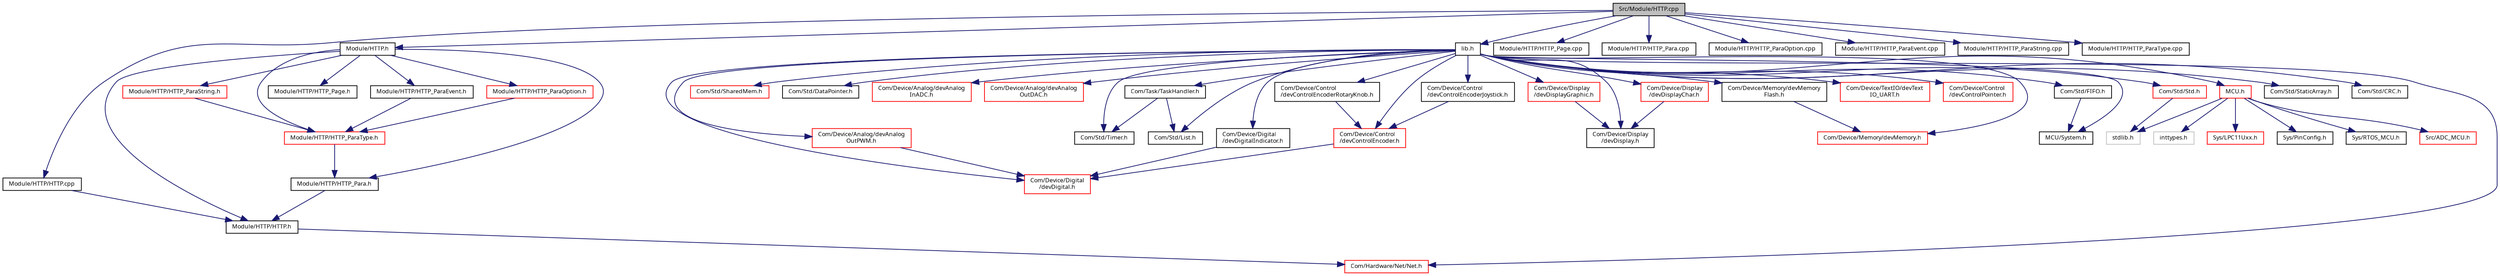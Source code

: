 digraph "Src/Module/HTTP.cpp"
{
  edge [fontname="Sans",fontsize="8",labelfontname="Sans",labelfontsize="8"];
  node [fontname="Sans",fontsize="8",shape=record];
  Node1 [label="Src/Module/HTTP.cpp",height=0.2,width=0.4,color="black", fillcolor="grey75", style="filled", fontcolor="black"];
  Node1 -> Node2 [color="midnightblue",fontsize="8",style="solid",fontname="Sans"];
  Node2 [label="lib.h",height=0.2,width=0.4,color="black", fillcolor="white", style="filled",URL="$lib_8h.html",tooltip="Library main include file. "];
  Node2 -> Node3 [color="midnightblue",fontsize="8",style="solid",fontname="Sans"];
  Node3 [label="MCU/System.h",height=0.2,width=0.4,color="black", fillcolor="white", style="filled",URL="$_system_8h.html"];
  Node2 -> Node4 [color="midnightblue",fontsize="8",style="solid",fontname="Sans"];
  Node4 [label="MCU.h",height=0.2,width=0.4,color="red", fillcolor="white", style="filled",URL="$_m_c_u_8h_source.html"];
  Node4 -> Node5 [color="midnightblue",fontsize="8",style="solid",fontname="Sans"];
  Node5 [label="inttypes.h",height=0.2,width=0.4,color="grey75", fillcolor="white", style="filled"];
  Node4 -> Node6 [color="midnightblue",fontsize="8",style="solid",fontname="Sans"];
  Node6 [label="Sys/LPC11Uxx.h",height=0.2,width=0.4,color="red", fillcolor="white", style="filled",URL="$_l_p_c11_uxx_8h.html",tooltip="Include controller specific header files. "];
  Node4 -> Node7 [color="midnightblue",fontsize="8",style="solid",fontname="Sans"];
  Node7 [label="stdlib.h",height=0.2,width=0.4,color="grey75", fillcolor="white", style="filled"];
  Node4 -> Node8 [color="midnightblue",fontsize="8",style="solid",fontname="Sans"];
  Node8 [label="Sys/PinConfig.h",height=0.2,width=0.4,color="black", fillcolor="white", style="filled",URL="$_pin_config_8h.html",tooltip="Pin mapping of controller peripherals. "];
  Node4 -> Node9 [color="midnightblue",fontsize="8",style="solid",fontname="Sans"];
  Node9 [label="Sys/RTOS_MCU.h",height=0.2,width=0.4,color="black", fillcolor="white", style="filled",URL="$_r_t_o_s___m_c_u_8h.html"];
  Node4 -> Node10 [color="midnightblue",fontsize="8",style="solid",fontname="Sans"];
  Node10 [label="Src/ADC_MCU.h",height=0.2,width=0.4,color="red", fillcolor="white", style="filled",URL="$_a_d_c___m_c_u_8h.html"];
  Node2 -> Node11 [color="midnightblue",fontsize="8",style="solid",fontname="Sans"];
  Node11 [label="Com/Hardware/Net/Net.h",height=0.2,width=0.4,color="red", fillcolor="white", style="filled",URL="$_net_8h.html"];
  Node2 -> Node12 [color="midnightblue",fontsize="8",style="solid",fontname="Sans"];
  Node12 [label="Com/Std/Std.h",height=0.2,width=0.4,color="red", fillcolor="white", style="filled",URL="$_std_8h.html",tooltip="Standard include file. "];
  Node12 -> Node7 [color="midnightblue",fontsize="8",style="solid",fontname="Sans"];
  Node2 -> Node13 [color="midnightblue",fontsize="8",style="solid",fontname="Sans"];
  Node13 [label="Com/Std/StaticArray.h",height=0.2,width=0.4,color="black", fillcolor="white", style="filled",URL="$_static_array_8h.html"];
  Node2 -> Node14 [color="midnightblue",fontsize="8",style="solid",fontname="Sans"];
  Node14 [label="Com/Std/CRC.h",height=0.2,width=0.4,color="black", fillcolor="white", style="filled",URL="$_c_r_c_8h.html"];
  Node2 -> Node15 [color="midnightblue",fontsize="8",style="solid",fontname="Sans"];
  Node15 [label="Com/Std/List.h",height=0.2,width=0.4,color="black", fillcolor="white", style="filled",URL="$_list_8h.html"];
  Node2 -> Node16 [color="midnightblue",fontsize="8",style="solid",fontname="Sans"];
  Node16 [label="Com/Std/FIFO.h",height=0.2,width=0.4,color="black", fillcolor="white", style="filled",URL="$_fifo_8h.html"];
  Node16 -> Node3 [color="midnightblue",fontsize="8",style="solid",fontname="Sans"];
  Node2 -> Node17 [color="midnightblue",fontsize="8",style="solid",fontname="Sans"];
  Node17 [label="Com/Std/SharedMem.h",height=0.2,width=0.4,color="red", fillcolor="white", style="filled",URL="$_shared_mem_8h.html"];
  Node2 -> Node18 [color="midnightblue",fontsize="8",style="solid",fontname="Sans"];
  Node18 [label="Com/Std/DataPointer.h",height=0.2,width=0.4,color="black", fillcolor="white", style="filled",URL="$_data_pointer_8h.html"];
  Node2 -> Node19 [color="midnightblue",fontsize="8",style="solid",fontname="Sans"];
  Node19 [label="Com/Std/Timer.h",height=0.2,width=0.4,color="black", fillcolor="white", style="filled",URL="$_std_2_timer_8h.html"];
  Node2 -> Node20 [color="midnightblue",fontsize="8",style="solid",fontname="Sans"];
  Node20 [label="Com/Device/Analog/devAnalog\lInADC.h",height=0.2,width=0.4,color="red", fillcolor="white", style="filled",URL="$dev_analog_in_a_d_c_8h.html"];
  Node2 -> Node21 [color="midnightblue",fontsize="8",style="solid",fontname="Sans"];
  Node21 [label="Com/Device/Analog/devAnalog\lOutDAC.h",height=0.2,width=0.4,color="red", fillcolor="white", style="filled",URL="$dev_analog_out_d_a_c_8h.html"];
  Node2 -> Node22 [color="midnightblue",fontsize="8",style="solid",fontname="Sans"];
  Node22 [label="Com/Device/Analog/devAnalog\lOutPWM.h",height=0.2,width=0.4,color="red", fillcolor="white", style="filled",URL="$dev_analog_out_p_w_m_8h.html"];
  Node22 -> Node23 [color="midnightblue",fontsize="8",style="solid",fontname="Sans"];
  Node23 [label="Com/Device/Digital\l/devDigital.h",height=0.2,width=0.4,color="red", fillcolor="white", style="filled",URL="$dev_digital_8h.html"];
  Node2 -> Node23 [color="midnightblue",fontsize="8",style="solid",fontname="Sans"];
  Node2 -> Node24 [color="midnightblue",fontsize="8",style="solid",fontname="Sans"];
  Node24 [label="Com/Device/Digital\l/devDigitalIndicator.h",height=0.2,width=0.4,color="black", fillcolor="white", style="filled",URL="$dev_digital_indicator_8h.html"];
  Node24 -> Node23 [color="midnightblue",fontsize="8",style="solid",fontname="Sans"];
  Node2 -> Node25 [color="midnightblue",fontsize="8",style="solid",fontname="Sans"];
  Node25 [label="Com/Device/Display\l/devDisplay.h",height=0.2,width=0.4,color="black", fillcolor="white", style="filled",URL="$dev_display_8h.html"];
  Node2 -> Node26 [color="midnightblue",fontsize="8",style="solid",fontname="Sans"];
  Node26 [label="Com/Device/Display\l/devDisplayChar.h",height=0.2,width=0.4,color="red", fillcolor="white", style="filled",URL="$dev_display_char_8h.html"];
  Node26 -> Node25 [color="midnightblue",fontsize="8",style="solid",fontname="Sans"];
  Node2 -> Node27 [color="midnightblue",fontsize="8",style="solid",fontname="Sans"];
  Node27 [label="Com/Device/Display\l/devDisplayGraphic.h",height=0.2,width=0.4,color="red", fillcolor="white", style="filled",URL="$dev_display_graphic_8h.html"];
  Node27 -> Node25 [color="midnightblue",fontsize="8",style="solid",fontname="Sans"];
  Node2 -> Node28 [color="midnightblue",fontsize="8",style="solid",fontname="Sans"];
  Node28 [label="Com/Device/Memory/devMemory.h",height=0.2,width=0.4,color="red", fillcolor="white", style="filled",URL="$dev_memory_8h.html"];
  Node2 -> Node29 [color="midnightblue",fontsize="8",style="solid",fontname="Sans"];
  Node29 [label="Com/Device/Memory/devMemory\lFlash.h",height=0.2,width=0.4,color="black", fillcolor="white", style="filled",URL="$dev_memory_flash_8h.html"];
  Node29 -> Node28 [color="midnightblue",fontsize="8",style="solid",fontname="Sans"];
  Node2 -> Node30 [color="midnightblue",fontsize="8",style="solid",fontname="Sans"];
  Node30 [label="Com/Device/TextIO/devText\lIO_UART.h",height=0.2,width=0.4,color="red", fillcolor="white", style="filled",URL="$dev_text_i_o___u_a_r_t_8h.html"];
  Node2 -> Node31 [color="midnightblue",fontsize="8",style="solid",fontname="Sans"];
  Node31 [label="Com/Device/Control\l/devControlEncoder.h",height=0.2,width=0.4,color="red", fillcolor="white", style="filled",URL="$dev_control_encoder_8h.html"];
  Node31 -> Node23 [color="midnightblue",fontsize="8",style="solid",fontname="Sans"];
  Node2 -> Node32 [color="midnightblue",fontsize="8",style="solid",fontname="Sans"];
  Node32 [label="Com/Device/Control\l/devControlEncoderJoystick.h",height=0.2,width=0.4,color="black", fillcolor="white", style="filled",URL="$dev_control_encoder_joystick_8h.html"];
  Node32 -> Node31 [color="midnightblue",fontsize="8",style="solid",fontname="Sans"];
  Node2 -> Node33 [color="midnightblue",fontsize="8",style="solid",fontname="Sans"];
  Node33 [label="Com/Device/Control\l/devControlEncoderRotaryKnob.h",height=0.2,width=0.4,color="black", fillcolor="white", style="filled",URL="$dev_control_encoder_rotaryknob_8h.html"];
  Node33 -> Node31 [color="midnightblue",fontsize="8",style="solid",fontname="Sans"];
  Node2 -> Node34 [color="midnightblue",fontsize="8",style="solid",fontname="Sans"];
  Node34 [label="Com/Device/Control\l/devControlPointer.h",height=0.2,width=0.4,color="red", fillcolor="white", style="filled",URL="$dev_control_pointer_8h.html"];
  Node2 -> Node35 [color="midnightblue",fontsize="8",style="solid",fontname="Sans"];
  Node35 [label="Com/Task/TaskHandler.h",height=0.2,width=0.4,color="black", fillcolor="white", style="filled",URL="$_task_handler_8h.html"];
  Node35 -> Node15 [color="midnightblue",fontsize="8",style="solid",fontname="Sans"];
  Node35 -> Node19 [color="midnightblue",fontsize="8",style="solid",fontname="Sans"];
  Node1 -> Node36 [color="midnightblue",fontsize="8",style="solid",fontname="Sans"];
  Node36 [label="Module/HTTP.h",height=0.2,width=0.4,color="black", fillcolor="white", style="filled",URL="$_h_t_t_p_8h.html"];
  Node36 -> Node37 [color="midnightblue",fontsize="8",style="solid",fontname="Sans"];
  Node37 [label="Module/HTTP/HTTP.h",height=0.2,width=0.4,color="black", fillcolor="white", style="filled",URL="$_h_t_t_p_2_h_t_t_p_8h_source.html"];
  Node37 -> Node11 [color="midnightblue",fontsize="8",style="solid",fontname="Sans"];
  Node36 -> Node38 [color="midnightblue",fontsize="8",style="solid",fontname="Sans"];
  Node38 [label="Module/HTTP/HTTP_Page.h",height=0.2,width=0.4,color="black", fillcolor="white", style="filled",URL="$_h_t_t_p___page_8h.html"];
  Node36 -> Node39 [color="midnightblue",fontsize="8",style="solid",fontname="Sans"];
  Node39 [label="Module/HTTP/HTTP_Para.h",height=0.2,width=0.4,color="black", fillcolor="white", style="filled",URL="$_h_t_t_p___para_8h.html"];
  Node39 -> Node37 [color="midnightblue",fontsize="8",style="solid",fontname="Sans"];
  Node36 -> Node40 [color="midnightblue",fontsize="8",style="solid",fontname="Sans"];
  Node40 [label="Module/HTTP/HTTP_ParaEvent.h",height=0.2,width=0.4,color="black", fillcolor="white", style="filled",URL="$_h_t_t_p___para_event_8h.html"];
  Node40 -> Node41 [color="midnightblue",fontsize="8",style="solid",fontname="Sans"];
  Node41 [label="Module/HTTP/HTTP_ParaType.h",height=0.2,width=0.4,color="red", fillcolor="white", style="filled",URL="$_h_t_t_p___para_type_8h.html"];
  Node41 -> Node39 [color="midnightblue",fontsize="8",style="solid",fontname="Sans"];
  Node36 -> Node42 [color="midnightblue",fontsize="8",style="solid",fontname="Sans"];
  Node42 [label="Module/HTTP/HTTP_ParaOption.h",height=0.2,width=0.4,color="red", fillcolor="white", style="filled",URL="$_h_t_t_p___para_option_8h.html"];
  Node42 -> Node41 [color="midnightblue",fontsize="8",style="solid",fontname="Sans"];
  Node36 -> Node43 [color="midnightblue",fontsize="8",style="solid",fontname="Sans"];
  Node43 [label="Module/HTTP/HTTP_ParaString.h",height=0.2,width=0.4,color="red", fillcolor="white", style="filled",URL="$_h_t_t_p___para_string_8h.html"];
  Node43 -> Node41 [color="midnightblue",fontsize="8",style="solid",fontname="Sans"];
  Node36 -> Node41 [color="midnightblue",fontsize="8",style="solid",fontname="Sans"];
  Node1 -> Node44 [color="midnightblue",fontsize="8",style="solid",fontname="Sans"];
  Node44 [label="Module/HTTP/HTTP.cpp",height=0.2,width=0.4,color="black", fillcolor="white", style="filled",URL="$_h_t_t_p_2_h_t_t_p_8cpp_source.html"];
  Node44 -> Node37 [color="midnightblue",fontsize="8",style="solid",fontname="Sans"];
  Node1 -> Node45 [color="midnightblue",fontsize="8",style="solid",fontname="Sans"];
  Node45 [label="Module/HTTP/HTTP_Page.cpp",height=0.2,width=0.4,color="black", fillcolor="white", style="filled",URL="$http__page_8cpp.html"];
  Node1 -> Node46 [color="midnightblue",fontsize="8",style="solid",fontname="Sans"];
  Node46 [label="Module/HTTP/HTTP_Para.cpp",height=0.2,width=0.4,color="black", fillcolor="white", style="filled",URL="$_h_t_t_p___para_8cpp.html"];
  Node1 -> Node47 [color="midnightblue",fontsize="8",style="solid",fontname="Sans"];
  Node47 [label="Module/HTTP/HTTP_ParaOption.cpp",height=0.2,width=0.4,color="black", fillcolor="white", style="filled",URL="$_h_t_t_p___para_option_8cpp_source.html"];
  Node1 -> Node48 [color="midnightblue",fontsize="8",style="solid",fontname="Sans"];
  Node48 [label="Module/HTTP/HTTP_ParaEvent.cpp",height=0.2,width=0.4,color="black", fillcolor="white", style="filled",URL="$_h_t_t_p___para_event_8cpp.html"];
  Node1 -> Node49 [color="midnightblue",fontsize="8",style="solid",fontname="Sans"];
  Node49 [label="Module/HTTP/HTTP_ParaString.cpp",height=0.2,width=0.4,color="black", fillcolor="white", style="filled",URL="$_h_t_t_p___para_string_8cpp_source.html"];
  Node1 -> Node50 [color="midnightblue",fontsize="8",style="solid",fontname="Sans"];
  Node50 [label="Module/HTTP/HTTP_ParaType.cpp",height=0.2,width=0.4,color="black", fillcolor="white", style="filled",URL="$_h_t_t_p___para_type_8cpp_source.html"];
}
